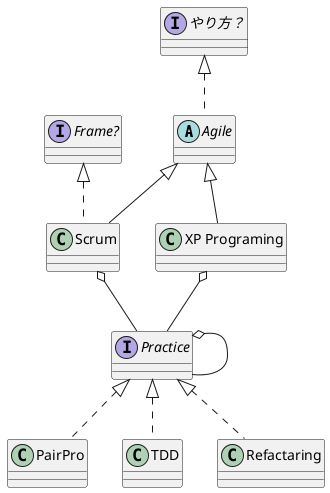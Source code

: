 @startuml

abstract Agile

class Scrum
class "XP Programing" as XP

interface "Practice"

interface "やり方？" as Move
interface "Frame?" as Frame

Agile <|-- Scrum
Agile <|-- XP

Scrum o-d- Practice
XP o-d- Practice

Move <|.. Agile
Frame <|.. Scrum

Practice <|.. PairPro
Practice <|.. TDD
Practice <|.. Refactaring

Practice o-- Practice

@enduml
